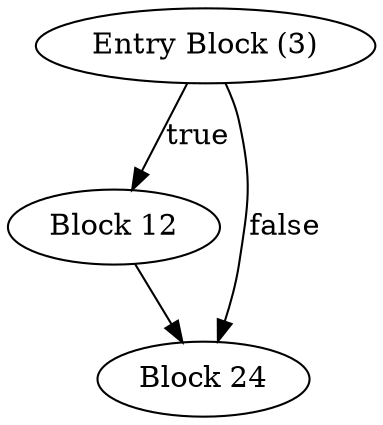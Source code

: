 digraph CFG {
    // Nodes
    Entry [label="Entry Block (3)"];
    Block12 [label="Block 12"];
    Block24 [label="Block 24"];
    
    // Edges
    Entry -> Block12 [label="true"];
    Entry -> Block24 [label="false"];
    Block12 -> Block24;
}